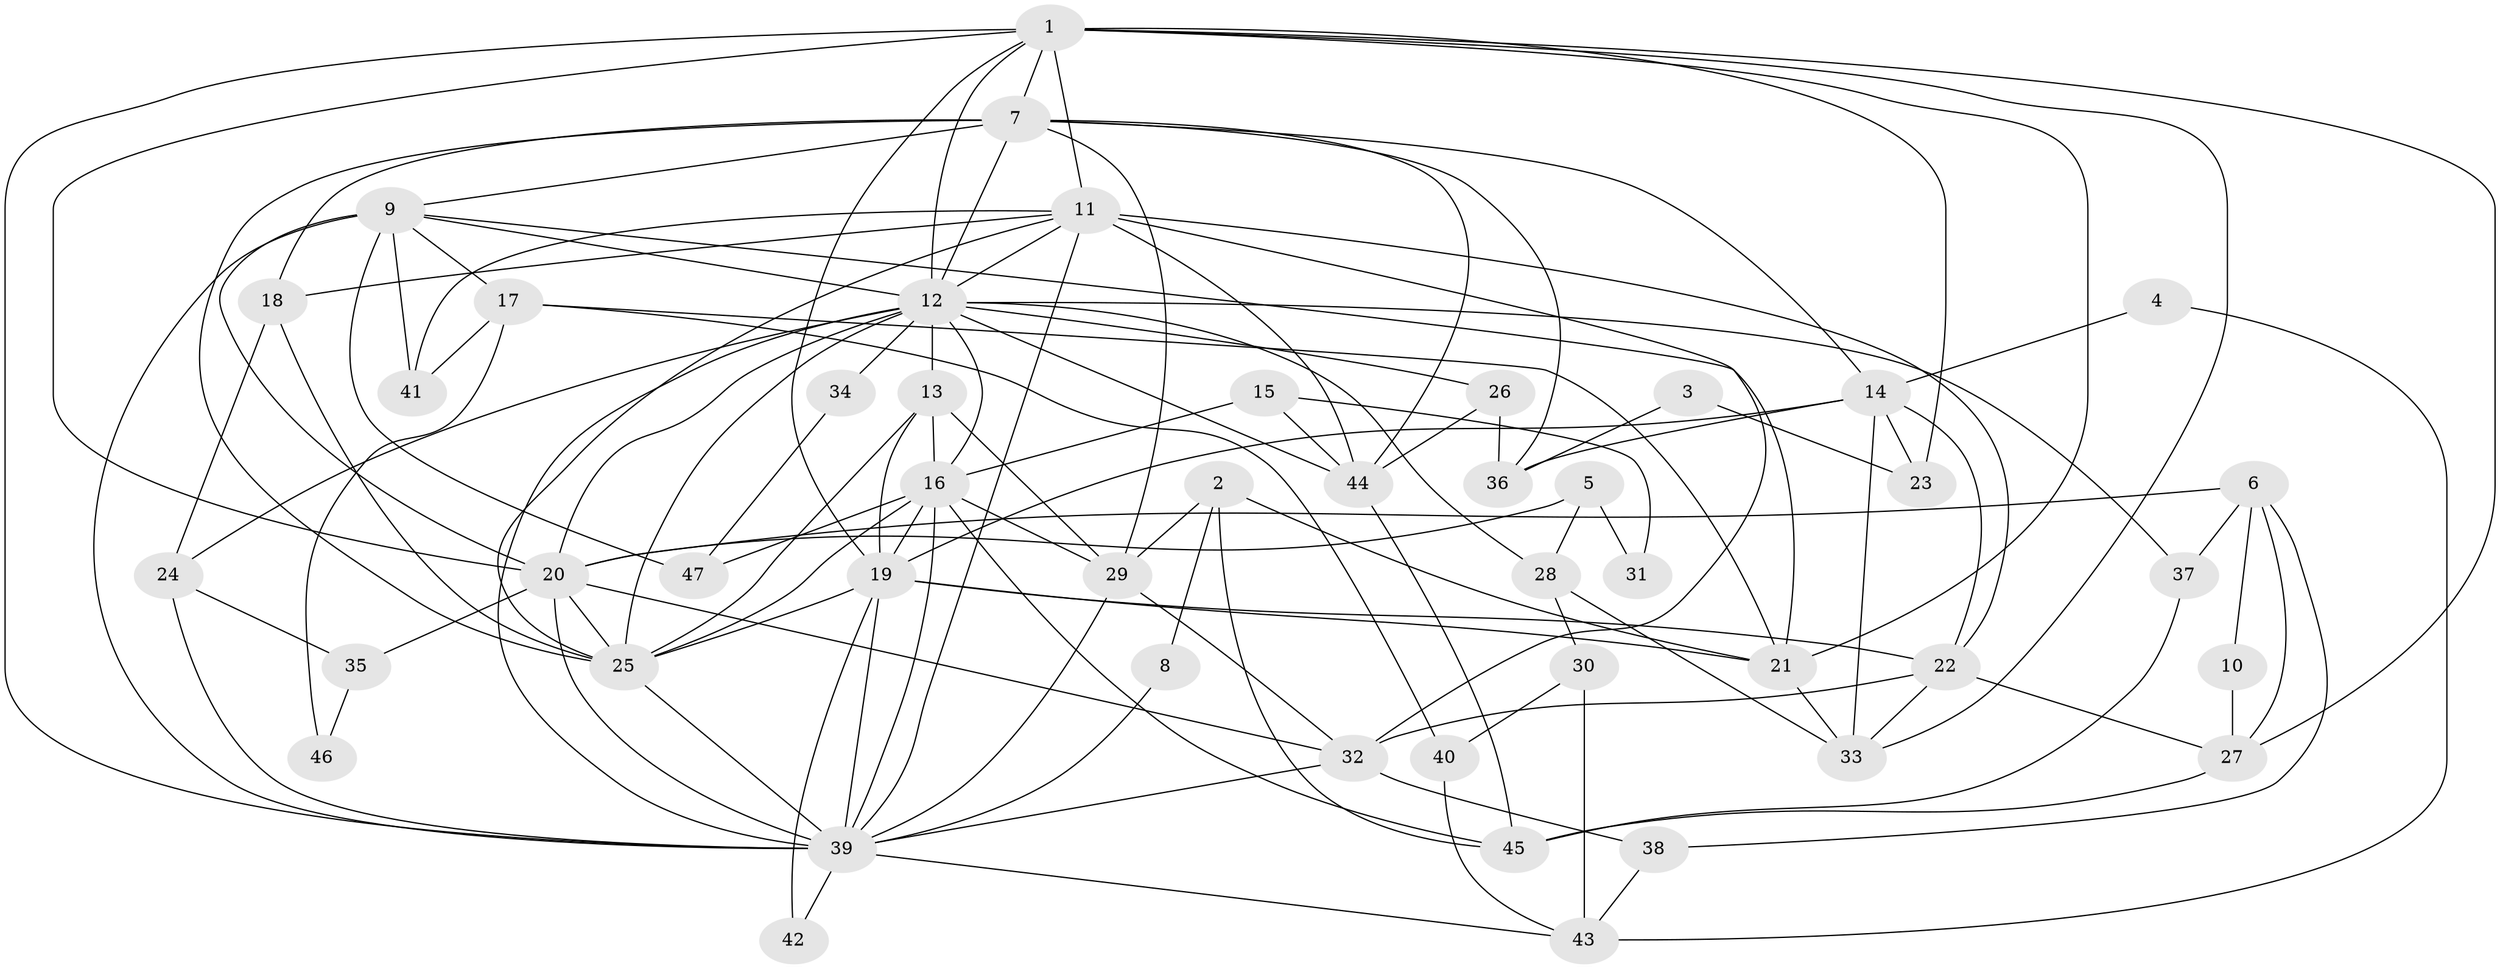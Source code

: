 // original degree distribution, {4: 0.3010752688172043, 2: 0.11827956989247312, 3: 0.24731182795698925, 6: 0.10752688172043011, 5: 0.20430107526881722, 7: 0.021505376344086023}
// Generated by graph-tools (version 1.1) at 2025/36/03/09/25 02:36:02]
// undirected, 47 vertices, 121 edges
graph export_dot {
graph [start="1"]
  node [color=gray90,style=filled];
  1;
  2;
  3;
  4;
  5;
  6;
  7;
  8;
  9;
  10;
  11;
  12;
  13;
  14;
  15;
  16;
  17;
  18;
  19;
  20;
  21;
  22;
  23;
  24;
  25;
  26;
  27;
  28;
  29;
  30;
  31;
  32;
  33;
  34;
  35;
  36;
  37;
  38;
  39;
  40;
  41;
  42;
  43;
  44;
  45;
  46;
  47;
  1 -- 7 [weight=1.0];
  1 -- 11 [weight=2.0];
  1 -- 12 [weight=1.0];
  1 -- 19 [weight=3.0];
  1 -- 20 [weight=1.0];
  1 -- 21 [weight=2.0];
  1 -- 23 [weight=1.0];
  1 -- 27 [weight=1.0];
  1 -- 33 [weight=1.0];
  1 -- 39 [weight=1.0];
  2 -- 8 [weight=1.0];
  2 -- 21 [weight=1.0];
  2 -- 29 [weight=1.0];
  2 -- 45 [weight=1.0];
  3 -- 23 [weight=1.0];
  3 -- 36 [weight=1.0];
  4 -- 14 [weight=1.0];
  4 -- 43 [weight=1.0];
  5 -- 20 [weight=2.0];
  5 -- 28 [weight=1.0];
  5 -- 31 [weight=1.0];
  6 -- 10 [weight=1.0];
  6 -- 20 [weight=1.0];
  6 -- 27 [weight=1.0];
  6 -- 37 [weight=1.0];
  6 -- 38 [weight=1.0];
  7 -- 9 [weight=1.0];
  7 -- 12 [weight=1.0];
  7 -- 14 [weight=2.0];
  7 -- 18 [weight=1.0];
  7 -- 25 [weight=1.0];
  7 -- 29 [weight=1.0];
  7 -- 36 [weight=1.0];
  7 -- 44 [weight=1.0];
  8 -- 39 [weight=1.0];
  9 -- 12 [weight=1.0];
  9 -- 17 [weight=1.0];
  9 -- 20 [weight=1.0];
  9 -- 21 [weight=1.0];
  9 -- 39 [weight=1.0];
  9 -- 41 [weight=2.0];
  9 -- 47 [weight=2.0];
  10 -- 27 [weight=1.0];
  11 -- 12 [weight=1.0];
  11 -- 18 [weight=1.0];
  11 -- 22 [weight=1.0];
  11 -- 25 [weight=1.0];
  11 -- 32 [weight=1.0];
  11 -- 39 [weight=1.0];
  11 -- 41 [weight=1.0];
  11 -- 44 [weight=1.0];
  12 -- 13 [weight=1.0];
  12 -- 16 [weight=1.0];
  12 -- 20 [weight=2.0];
  12 -- 24 [weight=1.0];
  12 -- 25 [weight=2.0];
  12 -- 26 [weight=1.0];
  12 -- 28 [weight=1.0];
  12 -- 34 [weight=1.0];
  12 -- 37 [weight=1.0];
  12 -- 39 [weight=1.0];
  12 -- 44 [weight=1.0];
  13 -- 16 [weight=1.0];
  13 -- 19 [weight=1.0];
  13 -- 25 [weight=1.0];
  13 -- 29 [weight=1.0];
  14 -- 19 [weight=1.0];
  14 -- 22 [weight=1.0];
  14 -- 23 [weight=1.0];
  14 -- 33 [weight=1.0];
  14 -- 36 [weight=1.0];
  15 -- 16 [weight=1.0];
  15 -- 31 [weight=1.0];
  15 -- 44 [weight=1.0];
  16 -- 19 [weight=1.0];
  16 -- 25 [weight=1.0];
  16 -- 29 [weight=3.0];
  16 -- 39 [weight=1.0];
  16 -- 45 [weight=1.0];
  16 -- 47 [weight=1.0];
  17 -- 21 [weight=1.0];
  17 -- 40 [weight=1.0];
  17 -- 41 [weight=1.0];
  17 -- 46 [weight=1.0];
  18 -- 24 [weight=1.0];
  18 -- 25 [weight=1.0];
  19 -- 21 [weight=1.0];
  19 -- 22 [weight=1.0];
  19 -- 25 [weight=2.0];
  19 -- 39 [weight=2.0];
  19 -- 42 [weight=1.0];
  20 -- 25 [weight=2.0];
  20 -- 32 [weight=1.0];
  20 -- 35 [weight=1.0];
  20 -- 39 [weight=1.0];
  21 -- 33 [weight=1.0];
  22 -- 27 [weight=1.0];
  22 -- 32 [weight=1.0];
  22 -- 33 [weight=1.0];
  24 -- 35 [weight=1.0];
  24 -- 39 [weight=2.0];
  25 -- 39 [weight=1.0];
  26 -- 36 [weight=1.0];
  26 -- 44 [weight=1.0];
  27 -- 45 [weight=1.0];
  28 -- 30 [weight=1.0];
  28 -- 33 [weight=1.0];
  29 -- 32 [weight=1.0];
  29 -- 39 [weight=1.0];
  30 -- 40 [weight=1.0];
  30 -- 43 [weight=1.0];
  32 -- 38 [weight=1.0];
  32 -- 39 [weight=1.0];
  34 -- 47 [weight=1.0];
  35 -- 46 [weight=1.0];
  37 -- 45 [weight=1.0];
  38 -- 43 [weight=1.0];
  39 -- 42 [weight=1.0];
  39 -- 43 [weight=1.0];
  40 -- 43 [weight=1.0];
  44 -- 45 [weight=1.0];
}
